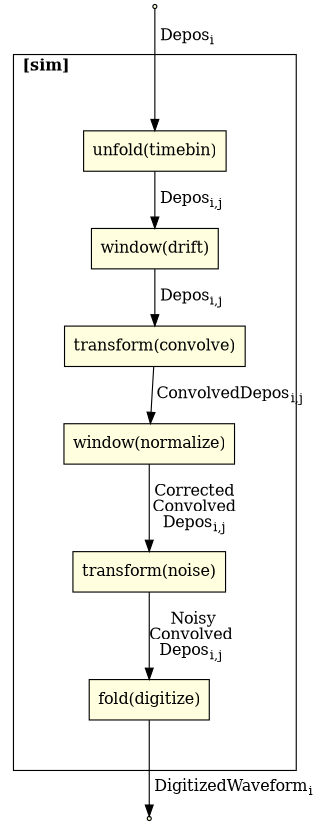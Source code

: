 digraph g {
  size="8,5.5"
  node [shape=rounded, style=filled, fillcolor=lightyellow];

  source [label="input", shape=point, style=filled]

  subgraph cluster_sim {
    label=<<b>[sim]</b>>
    labeljust=left
    margin=45
    unfold [label="unfold(timebin)"]
    noise [label="transform(noise)"]
    convolve [label="transform(convolve)"]
    fold[label="fold(digitize)"]
    window1 [label="window(drift)"]
    window2 [label="window(normalize)"]
  }
  sink [label="output", shape=point, style=filled]

  source -> unfold [label=< Depos<sub>i</sub>>]
  unfold -> window1 [label=< Depos<sub>i,j</sub>>]
  window1 -> convolve [label=< Depos<sub>i,j</sub>>]
  convolve -> window2 [label=< ConvolvedDepos<sub>i,j</sub>>]
  window2 -> noise [label=< Corrected <br/>Convolved<br/>Depos<sub>i,j</sub><br/>>]
  noise -> fold [label=< Noisy<br/>Convolved<br/>Depos<sub>i,j</sub><br/>>]
  fold -> sink [label=< DigitizedWaveform<sub>i</sub>>]

}
